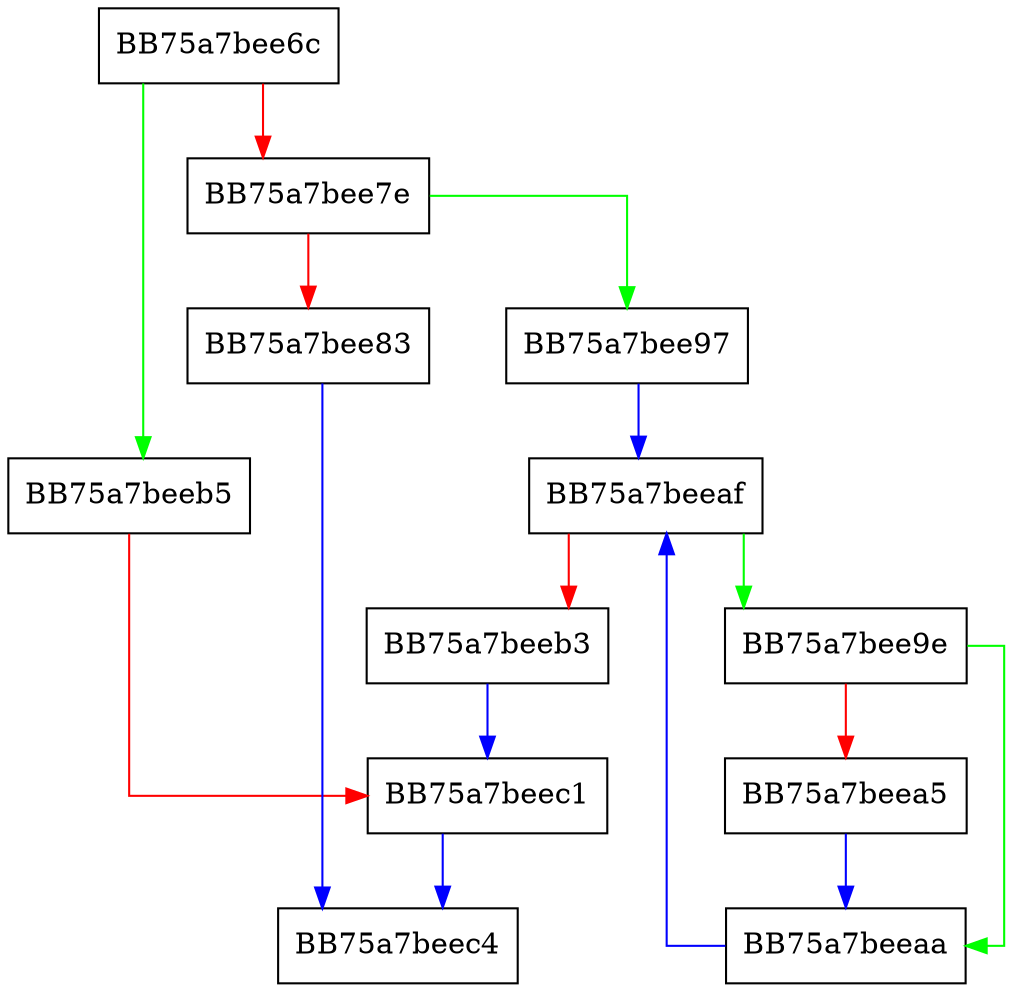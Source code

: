 digraph _strupr {
  node [shape="box"];
  graph [splines=ortho];
  BB75a7bee6c -> BB75a7beeb5 [color="green"];
  BB75a7bee6c -> BB75a7bee7e [color="red"];
  BB75a7bee7e -> BB75a7bee97 [color="green"];
  BB75a7bee7e -> BB75a7bee83 [color="red"];
  BB75a7bee83 -> BB75a7beec4 [color="blue"];
  BB75a7bee97 -> BB75a7beeaf [color="blue"];
  BB75a7bee9e -> BB75a7beeaa [color="green"];
  BB75a7bee9e -> BB75a7beea5 [color="red"];
  BB75a7beea5 -> BB75a7beeaa [color="blue"];
  BB75a7beeaa -> BB75a7beeaf [color="blue"];
  BB75a7beeaf -> BB75a7bee9e [color="green"];
  BB75a7beeaf -> BB75a7beeb3 [color="red"];
  BB75a7beeb3 -> BB75a7beec1 [color="blue"];
  BB75a7beeb5 -> BB75a7beec1 [color="red"];
  BB75a7beec1 -> BB75a7beec4 [color="blue"];
}